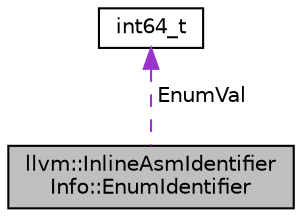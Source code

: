digraph "llvm::InlineAsmIdentifierInfo::EnumIdentifier"
{
 // LATEX_PDF_SIZE
  bgcolor="transparent";
  edge [fontname="Helvetica",fontsize="10",labelfontname="Helvetica",labelfontsize="10"];
  node [fontname="Helvetica",fontsize="10",shape="box"];
  Node1 [label="llvm::InlineAsmIdentifier\lInfo::EnumIdentifier",height=0.2,width=0.4,color="black", fillcolor="grey75", style="filled", fontcolor="black",tooltip=" "];
  Node2 -> Node1 [dir="back",color="darkorchid3",fontsize="10",style="dashed",label=" EnumVal" ,fontname="Helvetica"];
  Node2 [label="int64_t",height=0.2,width=0.4,color="black",tooltip=" "];
}
